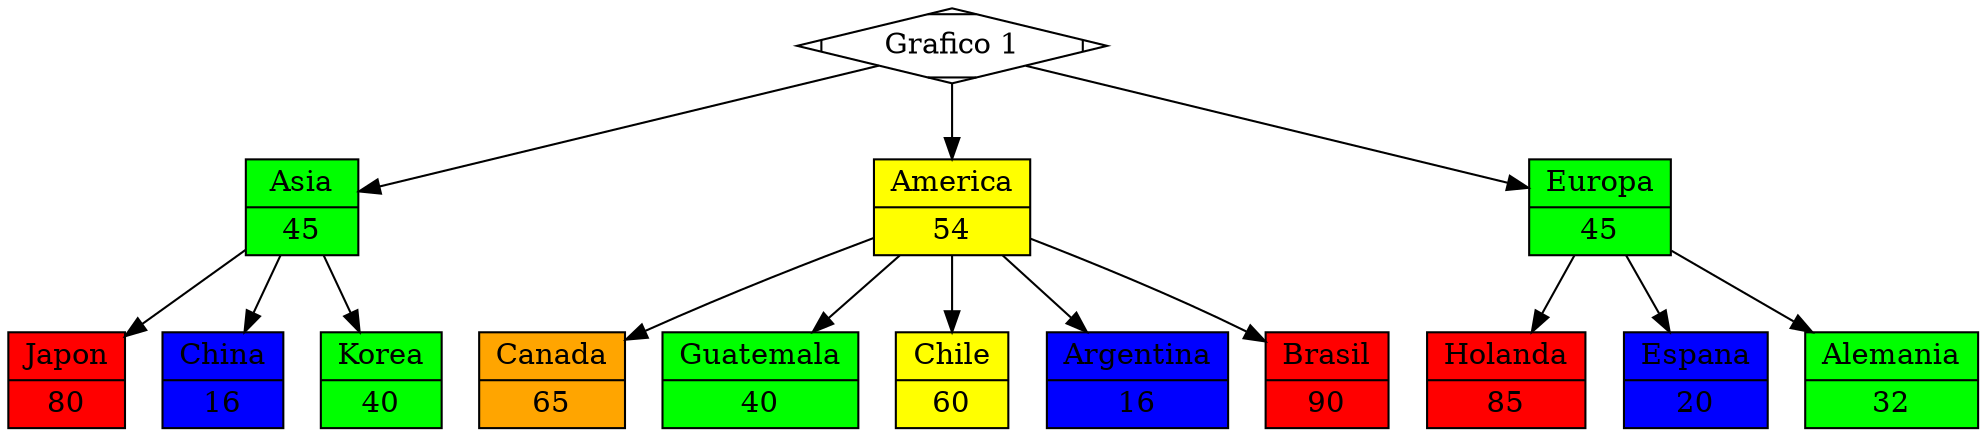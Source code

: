digraph G {
start[shape=Mdiamond label="Grafico 1"];
start->Asia;
Asia[shape=record label="{Asia|45}" style=filled fillcolor=green];
Asia->Japon;
Japon[shape=record label="{Japon|80}" style=filled fillcolor=red];
Asia->China;
China[shape=record label="{China|16}" style=filled fillcolor=blue];
Asia->Korea;
Korea[shape=record label="{Korea|40}" style=filled fillcolor=green];
start->America;
America[shape=record label="{America|54}" style=filled fillcolor=yellow];
America->Canada;
Canada[shape=record label="{Canada|65}" style=filled fillcolor=orange];
America->Guatemala;
Guatemala[shape=record label="{Guatemala|40}" style=filled fillcolor=green];
America->Chile;
Chile[shape=record label="{Chile|60}" style=filled fillcolor=yellow];
America->Argentina;
Argentina[shape=record label="{Argentina|16}" style=filled fillcolor=blue];
America->Brasil;
Brasil[shape=record label="{Brasil|90}" style=filled fillcolor=red];
start->Europa;
Europa[shape=record label="{Europa|45}" style=filled fillcolor=green];
Europa->Holanda;
Holanda[shape=record label="{Holanda|85}" style=filled fillcolor=red];
Europa->Espana;
Espana[shape=record label="{Espana|20}" style=filled fillcolor=blue];
Europa->Alemania;
Alemania[shape=record label="{Alemania|32}" style=filled fillcolor=green];
}